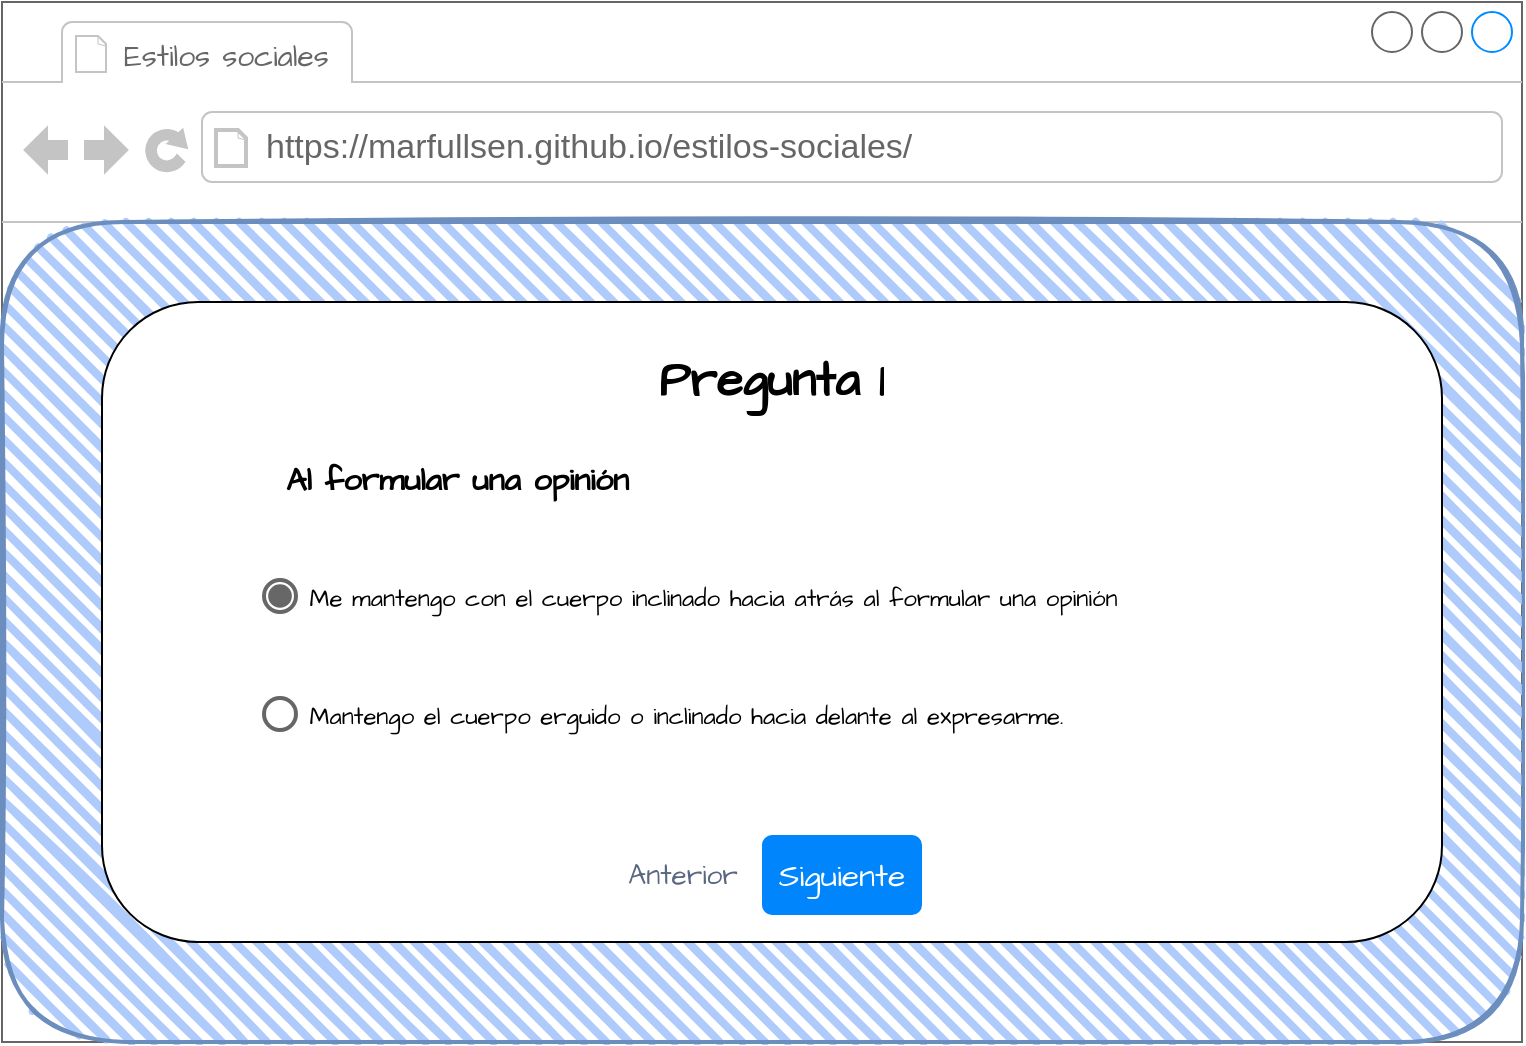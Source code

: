 <mxfile version="15.5.9" type="device"><diagram id="RLDRysfPTLS8who0smxH" name="Page-1"><mxGraphModel dx="1185" dy="635" grid="1" gridSize="10" guides="1" tooltips="1" connect="1" arrows="1" fold="1" page="1" pageScale="1" pageWidth="827" pageHeight="1169" math="0" shadow="0"><root><mxCell id="0"/><mxCell id="1" parent="0"/><mxCell id="K6NuWBIvShejC_xrPBG_-1" value="" style="strokeWidth=1;shadow=0;dashed=0;align=center;html=1;shape=mxgraph.mockup.containers.browserWindow;rSize=0;strokeColor=#666666;strokeColor2=#008cff;strokeColor3=#c4c4c4;mainText=,;recursiveResize=0;" vertex="1" parent="1"><mxGeometry x="40" y="40" width="760" height="520" as="geometry"/></mxCell><mxCell id="K6NuWBIvShejC_xrPBG_-2" value="Estilos sociales" style="strokeWidth=1;shadow=0;dashed=0;align=center;html=1;shape=mxgraph.mockup.containers.anchor;fontSize=15;fontColor=#666666;align=left;fontFamily=Architects Daughter;fontSource=https%3A%2F%2Ffonts.googleapis.com%2Fcss%3Ffamily%3DArchitects%2BDaughter;" vertex="1" parent="K6NuWBIvShejC_xrPBG_-1"><mxGeometry x="59" y="14" width="110" height="26" as="geometry"/></mxCell><mxCell id="K6NuWBIvShejC_xrPBG_-3" value="https://marfullsen.github.io/estilos-sociales/" style="strokeWidth=1;shadow=0;dashed=0;align=center;html=1;shape=mxgraph.mockup.containers.anchor;rSize=0;fontSize=17;fontColor=#666666;align=left;" vertex="1" parent="K6NuWBIvShejC_xrPBG_-1"><mxGeometry x="130" y="60" width="250" height="26" as="geometry"/></mxCell><mxCell id="K6NuWBIvShejC_xrPBG_-31" value="" style="rounded=1;whiteSpace=wrap;html=1;strokeWidth=2;fillWeight=4;hachureGap=8;hachureAngle=45;fillColor=#AECBFC;sketch=1;fontFamily=Architects Daughter;fontSource=https%3A%2F%2Ffonts.googleapis.com%2Fcss%3Ffamily%3DArchitects%2BDaughter;fontSize=15;align=left;strokeColor=#6c8ebf;shadow=0;glass=0;fillStyle=auto;" vertex="1" parent="K6NuWBIvShejC_xrPBG_-1"><mxGeometry y="110" width="760" height="410" as="geometry"/></mxCell><mxCell id="K6NuWBIvShejC_xrPBG_-5" value="" style="rounded=1;whiteSpace=wrap;html=1;" vertex="1" parent="1"><mxGeometry x="90" y="190" width="670" height="320" as="geometry"/></mxCell><mxCell id="K6NuWBIvShejC_xrPBG_-7" value="&lt;h1&gt;Pregunta 1&lt;/h1&gt;" style="text;html=1;strokeColor=none;fillColor=none;spacing=5;spacingTop=-20;whiteSpace=wrap;overflow=hidden;rounded=0;align=center;fontFamily=Architects Daughter;fontSource=https%3A%2F%2Ffonts.googleapis.com%2Fcss%3Ffamily%3DArchitects%2BDaughter;" vertex="1" parent="1"><mxGeometry x="330" y="210" width="190" height="40" as="geometry"/></mxCell><mxCell id="K6NuWBIvShejC_xrPBG_-9" value="&lt;span class=&quot;Ninguno&quot;&gt;&lt;b&gt;&lt;span lang=&quot;ES-TRAD&quot; style=&quot;font-size: 12pt;&quot;&gt;Al formular una opinión&lt;/span&gt;&lt;/b&gt;&lt;/span&gt;" style="text;html=1;strokeColor=none;fillColor=none;align=left;verticalAlign=middle;whiteSpace=wrap;rounded=0;fontFamily=Architects Daughter;fontSource=https%3A%2F%2Ffonts.googleapis.com%2Fcss%3Ffamily%3DArchitects%2BDaughter;" vertex="1" parent="1"><mxGeometry x="180" y="264" width="510" height="30" as="geometry"/></mxCell><mxCell id="K6NuWBIvShejC_xrPBG_-18" value="Anterior" style="fillColor=none;strokeColor=none;fontColor=#596780;align=center;verticalAlign=middle;fontStyle=0;fontSize=14;html=1;shadow=0;dashed=0;sketch=0;hachureGap=4;pointerEvents=0;fontFamily=Architects Daughter;fontSource=https%3A%2F%2Ffonts.googleapis.com%2Fcss%3Ffamily%3DArchitects%2BDaughter;" vertex="1" parent="1"><mxGeometry x="350" y="460" width="60" height="33" as="geometry"/></mxCell><mxCell id="K6NuWBIvShejC_xrPBG_-19" value="Siguiente" style="html=1;shadow=0;dashed=0;shape=mxgraph.bootstrap.rrect;rSize=5;strokeColor=none;strokeWidth=1;fillColor=#0085FC;fontColor=#FFFFFF;whiteSpace=wrap;align=center;verticalAlign=middle;spacingLeft=0;fontStyle=0;fontSize=16;spacing=5;rounded=1;fontFamily=Architects Daughter;fontSource=https%3A%2F%2Ffonts.googleapis.com%2Fcss%3Ffamily%3DArchitects%2BDaughter;" vertex="1" parent="1"><mxGeometry x="420" y="456.5" width="80" height="40" as="geometry"/></mxCell><mxCell id="K6NuWBIvShejC_xrPBG_-29" value=" Me mantengo con el cuerpo inclinado hacia atrás al formular una opinión" style="dashed=0;labelPosition=right;align=left;shape=mxgraph.gmdl.radiobutton;strokeColor=#676767;fillColor=#676767;strokeWidth=2;aspect=fixed;sketch=0;rounded=1;fontFamily=Architects Daughter;fontSource=https%3A%2F%2Ffonts.googleapis.com%2Fcss%3Ffamily%3DArchitects%2BDaughter;fontColor=#000000;" vertex="1" parent="1"><mxGeometry x="171" y="329" width="16" height="16" as="geometry"/></mxCell><mxCell id="K6NuWBIvShejC_xrPBG_-30" value=" Mantengo el cuerpo erguido o inclinado hacia delante al expresarme." style="dashed=0;labelPosition=right;align=left;shape=mxgraph.gmdl.radiobutton;strokeColor=#666666;fillColor=none;strokeWidth=2;aspect=fixed;sketch=0;rounded=1;fontFamily=Architects Daughter;fontSource=https%3A%2F%2Ffonts.googleapis.com%2Fcss%3Ffamily%3DArchitects%2BDaughter;fontColor=#000000;" vertex="1" parent="1"><mxGeometry x="171" y="388" width="16" height="16" as="geometry"/></mxCell></root></mxGraphModel></diagram></mxfile>